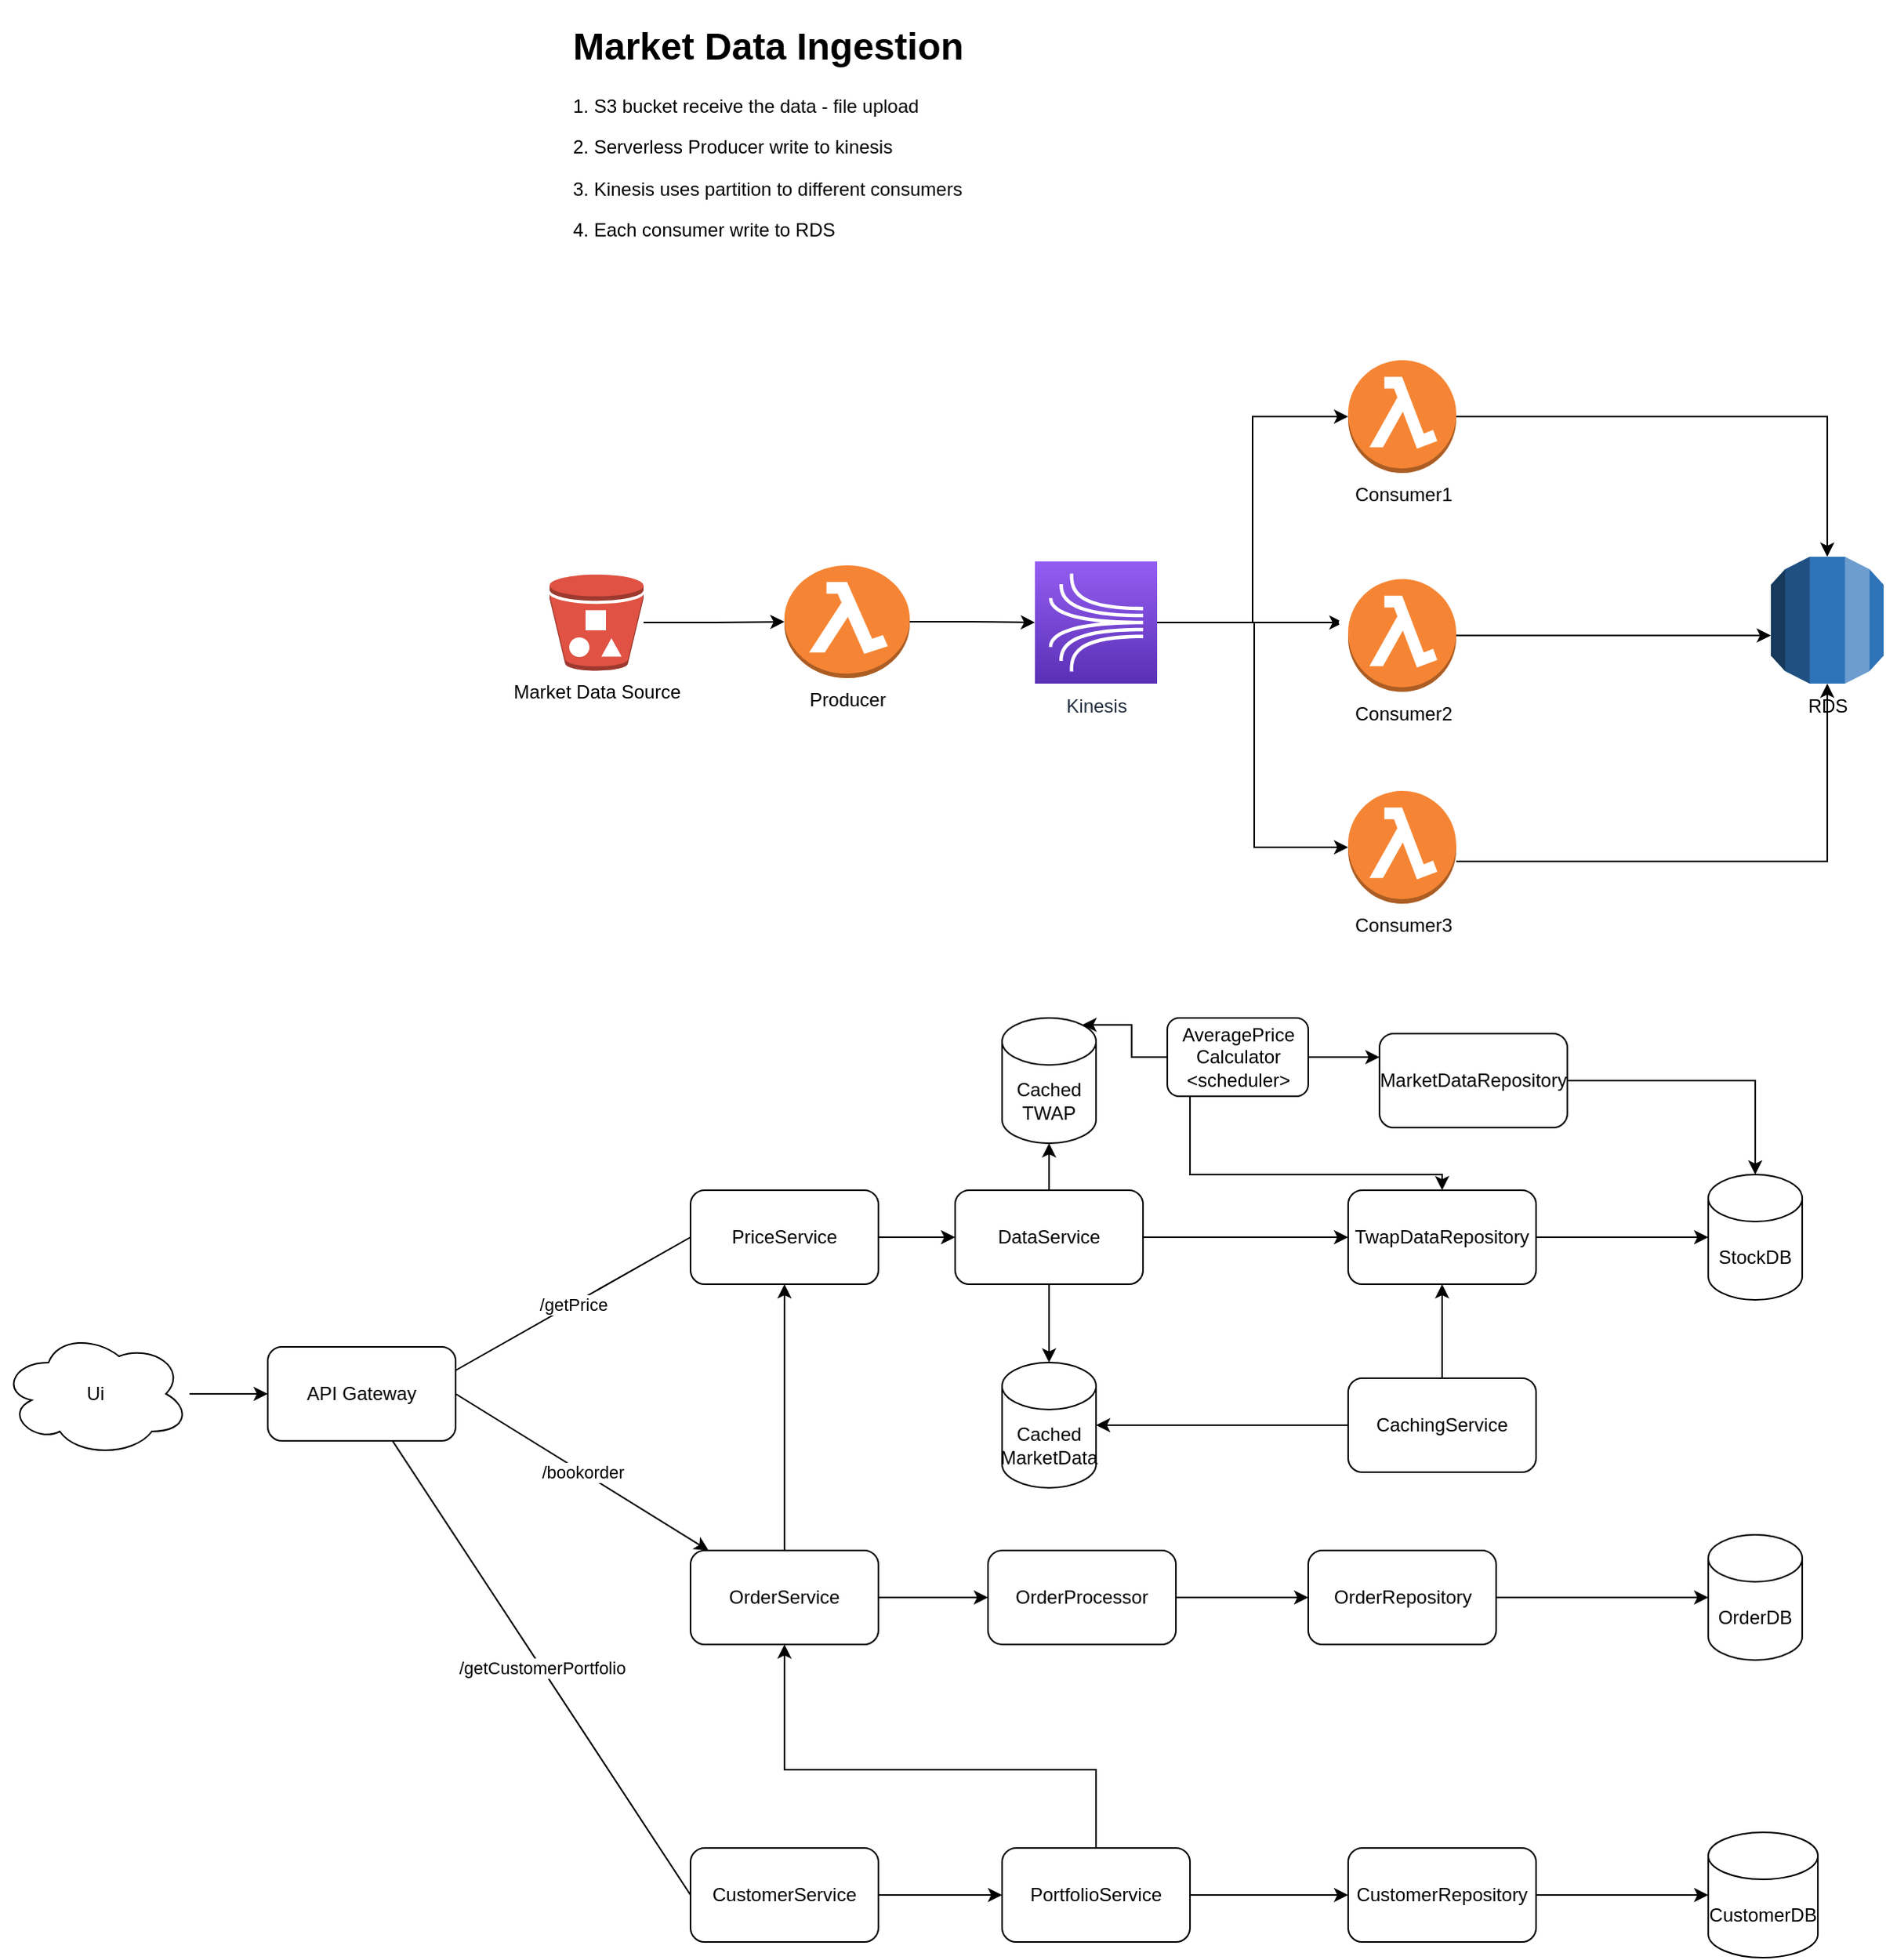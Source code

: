 <mxfile version="15.5.8" type="github">
  <diagram id="6CumLA6GRascpSRATFEl" name="Page-1">
    <mxGraphModel dx="2240" dy="712" grid="1" gridSize="10" guides="1" tooltips="1" connect="1" arrows="1" fold="1" page="1" pageScale="1" pageWidth="827" pageHeight="1169" math="0" shadow="0">
      <root>
        <mxCell id="0" />
        <mxCell id="1" parent="0" />
        <mxCell id="FRNXBc57nvbvUXJ40ujN-28" style="edgeStyle=orthogonalEdgeStyle;rounded=0;orthogonalLoop=1;jettySize=auto;html=1;" edge="1" parent="1" source="FRNXBc57nvbvUXJ40ujN-11" target="FRNXBc57nvbvUXJ40ujN-15">
          <mxGeometry relative="1" as="geometry" />
        </mxCell>
        <mxCell id="FRNXBc57nvbvUXJ40ujN-11" value="Producer" style="outlineConnect=0;dashed=0;verticalLabelPosition=bottom;verticalAlign=top;align=center;html=1;shape=mxgraph.aws3.lambda_function;fillColor=#F58534;gradientColor=none;" vertex="1" parent="1">
          <mxGeometry x="190" y="441" width="80" height="72" as="geometry" />
        </mxCell>
        <mxCell id="FRNXBc57nvbvUXJ40ujN-12" value="RDS" style="outlineConnect=0;dashed=0;verticalLabelPosition=bottom;verticalAlign=top;align=center;html=1;shape=mxgraph.aws3.rds;fillColor=#2E73B8;gradientColor=none;" vertex="1" parent="1">
          <mxGeometry x="820" y="435.5" width="72" height="81" as="geometry" />
        </mxCell>
        <mxCell id="FRNXBc57nvbvUXJ40ujN-27" style="edgeStyle=orthogonalEdgeStyle;rounded=0;orthogonalLoop=1;jettySize=auto;html=1;" edge="1" parent="1" source="FRNXBc57nvbvUXJ40ujN-13" target="FRNXBc57nvbvUXJ40ujN-11">
          <mxGeometry relative="1" as="geometry" />
        </mxCell>
        <mxCell id="FRNXBc57nvbvUXJ40ujN-13" value="Market Data Source" style="outlineConnect=0;dashed=0;verticalLabelPosition=bottom;verticalAlign=top;align=center;html=1;shape=mxgraph.aws3.bucket_with_objects;fillColor=#E05243;gradientColor=none;" vertex="1" parent="1">
          <mxGeometry x="40" y="446.75" width="60" height="61.5" as="geometry" />
        </mxCell>
        <mxCell id="FRNXBc57nvbvUXJ40ujN-20" value="" style="edgeStyle=orthogonalEdgeStyle;rounded=0;orthogonalLoop=1;jettySize=auto;html=1;" edge="1" parent="1" source="FRNXBc57nvbvUXJ40ujN-15" target="FRNXBc57nvbvUXJ40ujN-19">
          <mxGeometry relative="1" as="geometry" />
        </mxCell>
        <mxCell id="FRNXBc57nvbvUXJ40ujN-15" value="Kinesis" style="sketch=0;points=[[0,0,0],[0.25,0,0],[0.5,0,0],[0.75,0,0],[1,0,0],[0,1,0],[0.25,1,0],[0.5,1,0],[0.75,1,0],[1,1,0],[0,0.25,0],[0,0.5,0],[0,0.75,0],[1,0.25,0],[1,0.5,0],[1,0.75,0]];outlineConnect=0;fontColor=#232F3E;gradientColor=#945DF2;gradientDirection=north;fillColor=#5A30B5;strokeColor=#ffffff;dashed=0;verticalLabelPosition=bottom;verticalAlign=top;align=center;html=1;fontSize=12;fontStyle=0;aspect=fixed;shape=mxgraph.aws4.resourceIcon;resIcon=mxgraph.aws4.kinesis;" vertex="1" parent="1">
          <mxGeometry x="350" y="438.5" width="78" height="78" as="geometry" />
        </mxCell>
        <mxCell id="FRNXBc57nvbvUXJ40ujN-16" value="Consumer1" style="outlineConnect=0;dashed=0;verticalLabelPosition=bottom;verticalAlign=top;align=center;html=1;shape=mxgraph.aws3.lambda_function;fillColor=#F58534;gradientColor=none;" vertex="1" parent="1">
          <mxGeometry x="550" y="310" width="69" height="72" as="geometry" />
        </mxCell>
        <mxCell id="FRNXBc57nvbvUXJ40ujN-24" value="" style="edgeStyle=orthogonalEdgeStyle;rounded=0;orthogonalLoop=1;jettySize=auto;html=1;" edge="1" parent="1" source="FRNXBc57nvbvUXJ40ujN-17" target="FRNXBc57nvbvUXJ40ujN-12">
          <mxGeometry relative="1" as="geometry">
            <mxPoint x="740" y="520" as="targetPoint" />
            <Array as="points">
              <mxPoint x="730" y="486" />
              <mxPoint x="730" y="486" />
            </Array>
          </mxGeometry>
        </mxCell>
        <mxCell id="FRNXBc57nvbvUXJ40ujN-17" value="Consumer2" style="outlineConnect=0;dashed=0;verticalLabelPosition=bottom;verticalAlign=top;align=center;html=1;shape=mxgraph.aws3.lambda_function;fillColor=#F58534;gradientColor=none;" vertex="1" parent="1">
          <mxGeometry x="550" y="449.75" width="69" height="72" as="geometry" />
        </mxCell>
        <mxCell id="FRNXBc57nvbvUXJ40ujN-18" value="Consumer3" style="outlineConnect=0;dashed=0;verticalLabelPosition=bottom;verticalAlign=top;align=center;html=1;shape=mxgraph.aws3.lambda_function;fillColor=#F58534;gradientColor=none;" vertex="1" parent="1">
          <mxGeometry x="550" y="585" width="69" height="72" as="geometry" />
        </mxCell>
        <mxCell id="FRNXBc57nvbvUXJ40ujN-19" value="" style="shape=waypoint;sketch=0;size=6;pointerEvents=1;points=[];fillColor=#5A30B5;resizable=0;rotatable=0;perimeter=centerPerimeter;snapToPoint=1;dashed=0;fontColor=#232F3E;fontStyle=0;verticalAlign=top;strokeColor=#ffffff;gradientColor=#945DF2;gradientDirection=north;" vertex="1" parent="1">
          <mxGeometry x="527" y="457.5" width="40" height="40" as="geometry" />
        </mxCell>
        <mxCell id="FRNXBc57nvbvUXJ40ujN-21" value="" style="edgeStyle=orthogonalEdgeStyle;rounded=0;orthogonalLoop=1;jettySize=auto;html=1;entryX=0;entryY=0.5;entryDx=0;entryDy=0;entryPerimeter=0;" edge="1" parent="1" source="FRNXBc57nvbvUXJ40ujN-15" target="FRNXBc57nvbvUXJ40ujN-16">
          <mxGeometry relative="1" as="geometry">
            <mxPoint x="400" y="390" as="sourcePoint" />
            <mxPoint x="519" y="390" as="targetPoint" />
          </mxGeometry>
        </mxCell>
        <mxCell id="FRNXBc57nvbvUXJ40ujN-22" value="" style="edgeStyle=orthogonalEdgeStyle;rounded=0;orthogonalLoop=1;jettySize=auto;html=1;" edge="1" parent="1" source="FRNXBc57nvbvUXJ40ujN-15" target="FRNXBc57nvbvUXJ40ujN-18">
          <mxGeometry relative="1" as="geometry">
            <mxPoint x="438" y="487.5" as="sourcePoint" />
            <mxPoint x="560" y="356" as="targetPoint" />
            <Array as="points">
              <mxPoint x="490" y="478" />
              <mxPoint x="490" y="621" />
            </Array>
          </mxGeometry>
        </mxCell>
        <mxCell id="FRNXBc57nvbvUXJ40ujN-25" value="" style="edgeStyle=orthogonalEdgeStyle;rounded=0;orthogonalLoop=1;jettySize=auto;html=1;" edge="1" parent="1" source="FRNXBc57nvbvUXJ40ujN-16" target="FRNXBc57nvbvUXJ40ujN-12">
          <mxGeometry relative="1" as="geometry">
            <mxPoint x="626" y="345.5" as="sourcePoint" />
            <mxPoint x="827" y="345.5" as="targetPoint" />
            <Array as="points">
              <mxPoint x="856" y="346" />
            </Array>
          </mxGeometry>
        </mxCell>
        <mxCell id="FRNXBc57nvbvUXJ40ujN-26" value="" style="edgeStyle=orthogonalEdgeStyle;rounded=0;orthogonalLoop=1;jettySize=auto;html=1;" edge="1" parent="1" source="FRNXBc57nvbvUXJ40ujN-18" target="FRNXBc57nvbvUXJ40ujN-12">
          <mxGeometry relative="1" as="geometry">
            <mxPoint x="619" y="630" as="sourcePoint" />
            <mxPoint x="856" y="724.75" as="targetPoint" />
            <Array as="points">
              <mxPoint x="856" y="630" />
            </Array>
          </mxGeometry>
        </mxCell>
        <mxCell id="FRNXBc57nvbvUXJ40ujN-31" value="&lt;h1&gt;Market Data Ingestion&lt;/h1&gt;&lt;p&gt;1. S3 bucket receive the data - file upload&lt;/p&gt;&lt;p&gt;2. Serverless Producer write to kinesis&lt;/p&gt;&lt;p&gt;3. Kinesis uses partition to different consumers&lt;/p&gt;&lt;p&gt;4. Each consumer write to RDS&amp;nbsp;&lt;/p&gt;" style="text;html=1;strokeColor=none;fillColor=none;spacing=5;spacingTop=-20;whiteSpace=wrap;overflow=hidden;rounded=0;align=left;" vertex="1" parent="1">
          <mxGeometry x="50" y="90" width="270" height="190" as="geometry" />
        </mxCell>
        <mxCell id="FRNXBc57nvbvUXJ40ujN-55" style="edgeStyle=orthogonalEdgeStyle;rounded=0;orthogonalLoop=1;jettySize=auto;html=1;" edge="1" parent="1" source="FRNXBc57nvbvUXJ40ujN-77" target="FRNXBc57nvbvUXJ40ujN-53">
          <mxGeometry relative="1" as="geometry">
            <mxPoint x="220" y="860" as="sourcePoint" />
          </mxGeometry>
        </mxCell>
        <mxCell id="FRNXBc57nvbvUXJ40ujN-78" value="" style="edgeStyle=orthogonalEdgeStyle;rounded=0;orthogonalLoop=1;jettySize=auto;html=1;" edge="1" parent="1" source="FRNXBc57nvbvUXJ40ujN-33" target="FRNXBc57nvbvUXJ40ujN-77">
          <mxGeometry relative="1" as="geometry" />
        </mxCell>
        <mxCell id="FRNXBc57nvbvUXJ40ujN-33" value="PriceService" style="rounded=1;whiteSpace=wrap;html=1;align=center;" vertex="1" parent="1">
          <mxGeometry x="130" y="840" width="120" height="60" as="geometry" />
        </mxCell>
        <mxCell id="FRNXBc57nvbvUXJ40ujN-34" value="StockDB" style="shape=cylinder3;whiteSpace=wrap;html=1;boundedLbl=1;backgroundOutline=1;size=15;align=center;" vertex="1" parent="1">
          <mxGeometry x="780" y="830" width="60" height="80" as="geometry" />
        </mxCell>
        <mxCell id="FRNXBc57nvbvUXJ40ujN-60" style="edgeStyle=orthogonalEdgeStyle;rounded=0;orthogonalLoop=1;jettySize=auto;html=1;" edge="1" parent="1" source="FRNXBc57nvbvUXJ40ujN-36" target="FRNXBc57nvbvUXJ40ujN-34">
          <mxGeometry relative="1" as="geometry" />
        </mxCell>
        <mxCell id="FRNXBc57nvbvUXJ40ujN-36" value="MarketDataRepository" style="rounded=1;whiteSpace=wrap;html=1;align=center;" vertex="1" parent="1">
          <mxGeometry x="570" y="740" width="120" height="60" as="geometry" />
        </mxCell>
        <mxCell id="FRNXBc57nvbvUXJ40ujN-73" style="edgeStyle=orthogonalEdgeStyle;rounded=0;orthogonalLoop=1;jettySize=auto;html=1;" edge="1" parent="1" source="FRNXBc57nvbvUXJ40ujN-37" target="FRNXBc57nvbvUXJ40ujN-33">
          <mxGeometry relative="1" as="geometry" />
        </mxCell>
        <mxCell id="FRNXBc57nvbvUXJ40ujN-75" value="" style="edgeStyle=orthogonalEdgeStyle;rounded=0;orthogonalLoop=1;jettySize=auto;html=1;" edge="1" parent="1" source="FRNXBc57nvbvUXJ40ujN-37" target="FRNXBc57nvbvUXJ40ujN-74">
          <mxGeometry relative="1" as="geometry" />
        </mxCell>
        <mxCell id="FRNXBc57nvbvUXJ40ujN-37" value="OrderService" style="rounded=1;whiteSpace=wrap;html=1;align=center;" vertex="1" parent="1">
          <mxGeometry x="130" y="1070" width="120" height="60" as="geometry" />
        </mxCell>
        <mxCell id="FRNXBc57nvbvUXJ40ujN-70" style="edgeStyle=orthogonalEdgeStyle;rounded=0;orthogonalLoop=1;jettySize=auto;html=1;entryX=0;entryY=0.5;entryDx=0;entryDy=0;entryPerimeter=0;" edge="1" parent="1" source="FRNXBc57nvbvUXJ40ujN-38" target="FRNXBc57nvbvUXJ40ujN-68">
          <mxGeometry relative="1" as="geometry" />
        </mxCell>
        <mxCell id="FRNXBc57nvbvUXJ40ujN-38" value="OrderRepository" style="rounded=1;whiteSpace=wrap;html=1;align=center;" vertex="1" parent="1">
          <mxGeometry x="524.5" y="1070" width="120" height="60" as="geometry" />
        </mxCell>
        <mxCell id="FRNXBc57nvbvUXJ40ujN-39" value="/getPrice" style="endArrow=none;html=1;rounded=0;entryX=0;entryY=0.5;entryDx=0;entryDy=0;exitX=1;exitY=0.25;exitDx=0;exitDy=0;" edge="1" parent="1" source="FRNXBc57nvbvUXJ40ujN-51" target="FRNXBc57nvbvUXJ40ujN-33">
          <mxGeometry width="50" height="50" relative="1" as="geometry">
            <mxPoint x="-61" y="860" as="sourcePoint" />
            <mxPoint x="99" y="860" as="targetPoint" />
          </mxGeometry>
        </mxCell>
        <mxCell id="FRNXBc57nvbvUXJ40ujN-40" value="/bookorder" style="endArrow=classic;html=1;rounded=0;exitX=1;exitY=0.5;exitDx=0;exitDy=0;" edge="1" parent="1" source="FRNXBc57nvbvUXJ40ujN-51" target="FRNXBc57nvbvUXJ40ujN-37">
          <mxGeometry width="50" height="50" relative="1" as="geometry">
            <mxPoint x="-100" y="1010" as="sourcePoint" />
            <mxPoint x="-20" y="940" as="targetPoint" />
          </mxGeometry>
        </mxCell>
        <mxCell id="FRNXBc57nvbvUXJ40ujN-61" style="edgeStyle=orthogonalEdgeStyle;rounded=0;orthogonalLoop=1;jettySize=auto;html=1;entryX=0;entryY=0.5;entryDx=0;entryDy=0;entryPerimeter=0;" edge="1" parent="1" source="FRNXBc57nvbvUXJ40ujN-43" target="FRNXBc57nvbvUXJ40ujN-34">
          <mxGeometry relative="1" as="geometry" />
        </mxCell>
        <mxCell id="FRNXBc57nvbvUXJ40ujN-43" value="TwapDataRepository" style="rounded=1;whiteSpace=wrap;html=1;align=center;" vertex="1" parent="1">
          <mxGeometry x="550" y="840" width="120" height="60" as="geometry" />
        </mxCell>
        <mxCell id="FRNXBc57nvbvUXJ40ujN-52" value="" style="edgeStyle=orthogonalEdgeStyle;rounded=0;orthogonalLoop=1;jettySize=auto;html=1;" edge="1" parent="1" source="FRNXBc57nvbvUXJ40ujN-46" target="FRNXBc57nvbvUXJ40ujN-51">
          <mxGeometry relative="1" as="geometry" />
        </mxCell>
        <mxCell id="FRNXBc57nvbvUXJ40ujN-46" value="Ui" style="ellipse;shape=cloud;whiteSpace=wrap;html=1;align=center;" vertex="1" parent="1">
          <mxGeometry x="-310" y="930" width="120" height="80" as="geometry" />
        </mxCell>
        <mxCell id="FRNXBc57nvbvUXJ40ujN-51" value="API Gateway" style="rounded=1;whiteSpace=wrap;html=1;align=center;" vertex="1" parent="1">
          <mxGeometry x="-140" y="940" width="120" height="60" as="geometry" />
        </mxCell>
        <mxCell id="FRNXBc57nvbvUXJ40ujN-53" value="Cached&lt;br&gt;MarketData" style="shape=cylinder3;whiteSpace=wrap;html=1;boundedLbl=1;backgroundOutline=1;size=15;align=center;" vertex="1" parent="1">
          <mxGeometry x="329" y="950" width="60" height="80" as="geometry" />
        </mxCell>
        <mxCell id="FRNXBc57nvbvUXJ40ujN-56" style="edgeStyle=orthogonalEdgeStyle;rounded=0;orthogonalLoop=1;jettySize=auto;html=1;" edge="1" parent="1" source="FRNXBc57nvbvUXJ40ujN-54" target="FRNXBc57nvbvUXJ40ujN-53">
          <mxGeometry relative="1" as="geometry" />
        </mxCell>
        <mxCell id="FRNXBc57nvbvUXJ40ujN-57" style="edgeStyle=orthogonalEdgeStyle;rounded=0;orthogonalLoop=1;jettySize=auto;html=1;" edge="1" parent="1" source="FRNXBc57nvbvUXJ40ujN-54" target="FRNXBc57nvbvUXJ40ujN-43">
          <mxGeometry relative="1" as="geometry" />
        </mxCell>
        <mxCell id="FRNXBc57nvbvUXJ40ujN-54" value="CachingService" style="rounded=1;whiteSpace=wrap;html=1;align=center;" vertex="1" parent="1">
          <mxGeometry x="550" y="960" width="120" height="60" as="geometry" />
        </mxCell>
        <mxCell id="FRNXBc57nvbvUXJ40ujN-62" value="Cached&lt;br&gt;TWAP" style="shape=cylinder3;whiteSpace=wrap;html=1;boundedLbl=1;backgroundOutline=1;size=15;align=center;" vertex="1" parent="1">
          <mxGeometry x="329" y="730" width="60" height="80" as="geometry" />
        </mxCell>
        <mxCell id="FRNXBc57nvbvUXJ40ujN-65" style="edgeStyle=orthogonalEdgeStyle;rounded=0;orthogonalLoop=1;jettySize=auto;html=1;entryX=0;entryY=0.25;entryDx=0;entryDy=0;" edge="1" parent="1" source="FRNXBc57nvbvUXJ40ujN-64" target="FRNXBc57nvbvUXJ40ujN-36">
          <mxGeometry relative="1" as="geometry" />
        </mxCell>
        <mxCell id="FRNXBc57nvbvUXJ40ujN-66" style="edgeStyle=orthogonalEdgeStyle;rounded=0;orthogonalLoop=1;jettySize=auto;html=1;" edge="1" parent="1" source="FRNXBc57nvbvUXJ40ujN-64" target="FRNXBc57nvbvUXJ40ujN-43">
          <mxGeometry relative="1" as="geometry">
            <Array as="points">
              <mxPoint x="449" y="830" />
              <mxPoint x="610" y="830" />
            </Array>
          </mxGeometry>
        </mxCell>
        <mxCell id="FRNXBc57nvbvUXJ40ujN-67" style="edgeStyle=orthogonalEdgeStyle;rounded=0;orthogonalLoop=1;jettySize=auto;html=1;entryX=0.855;entryY=0;entryDx=0;entryDy=4.35;entryPerimeter=0;" edge="1" parent="1" source="FRNXBc57nvbvUXJ40ujN-64" target="FRNXBc57nvbvUXJ40ujN-62">
          <mxGeometry relative="1" as="geometry" />
        </mxCell>
        <mxCell id="FRNXBc57nvbvUXJ40ujN-64" value="AveragePrice&lt;br&gt;Calculator&lt;br&gt;&amp;lt;scheduler&amp;gt;" style="rounded=1;whiteSpace=wrap;html=1;align=center;" vertex="1" parent="1">
          <mxGeometry x="434.5" y="730" width="90" height="50" as="geometry" />
        </mxCell>
        <mxCell id="FRNXBc57nvbvUXJ40ujN-68" value="OrderDB" style="shape=cylinder3;whiteSpace=wrap;html=1;boundedLbl=1;backgroundOutline=1;size=15;align=center;" vertex="1" parent="1">
          <mxGeometry x="780" y="1060" width="60" height="80" as="geometry" />
        </mxCell>
        <mxCell id="FRNXBc57nvbvUXJ40ujN-76" value="" style="edgeStyle=orthogonalEdgeStyle;rounded=0;orthogonalLoop=1;jettySize=auto;html=1;" edge="1" parent="1" source="FRNXBc57nvbvUXJ40ujN-74" target="FRNXBc57nvbvUXJ40ujN-38">
          <mxGeometry relative="1" as="geometry" />
        </mxCell>
        <mxCell id="FRNXBc57nvbvUXJ40ujN-74" value="OrderProcessor" style="rounded=1;whiteSpace=wrap;html=1;align=center;" vertex="1" parent="1">
          <mxGeometry x="320" y="1070" width="120" height="60" as="geometry" />
        </mxCell>
        <mxCell id="FRNXBc57nvbvUXJ40ujN-79" value="" style="edgeStyle=orthogonalEdgeStyle;rounded=0;orthogonalLoop=1;jettySize=auto;html=1;" edge="1" parent="1" source="FRNXBc57nvbvUXJ40ujN-77" target="FRNXBc57nvbvUXJ40ujN-62">
          <mxGeometry relative="1" as="geometry" />
        </mxCell>
        <mxCell id="FRNXBc57nvbvUXJ40ujN-80" style="edgeStyle=orthogonalEdgeStyle;rounded=0;orthogonalLoop=1;jettySize=auto;html=1;" edge="1" parent="1" source="FRNXBc57nvbvUXJ40ujN-77" target="FRNXBc57nvbvUXJ40ujN-43">
          <mxGeometry relative="1" as="geometry" />
        </mxCell>
        <mxCell id="FRNXBc57nvbvUXJ40ujN-77" value="DataService" style="rounded=1;whiteSpace=wrap;html=1;align=center;" vertex="1" parent="1">
          <mxGeometry x="299" y="840" width="120" height="60" as="geometry" />
        </mxCell>
        <mxCell id="FRNXBc57nvbvUXJ40ujN-81" value="CustomerDB" style="shape=cylinder3;whiteSpace=wrap;html=1;boundedLbl=1;backgroundOutline=1;size=15;align=center;" vertex="1" parent="1">
          <mxGeometry x="780" y="1250" width="70" height="80" as="geometry" />
        </mxCell>
        <mxCell id="FRNXBc57nvbvUXJ40ujN-85" style="edgeStyle=orthogonalEdgeStyle;rounded=0;orthogonalLoop=1;jettySize=auto;html=1;entryX=0;entryY=0.5;entryDx=0;entryDy=0;" edge="1" parent="1" source="FRNXBc57nvbvUXJ40ujN-82" target="FRNXBc57nvbvUXJ40ujN-84">
          <mxGeometry relative="1" as="geometry" />
        </mxCell>
        <mxCell id="FRNXBc57nvbvUXJ40ujN-82" value="CustomerService" style="rounded=1;whiteSpace=wrap;html=1;align=center;" vertex="1" parent="1">
          <mxGeometry x="130" y="1260" width="120" height="60" as="geometry" />
        </mxCell>
        <mxCell id="FRNXBc57nvbvUXJ40ujN-83" value="/getCustomerPortfolio" style="endArrow=none;html=1;rounded=0;entryX=0;entryY=0.5;entryDx=0;entryDy=0;" edge="1" parent="1" source="FRNXBc57nvbvUXJ40ujN-51" target="FRNXBc57nvbvUXJ40ujN-82">
          <mxGeometry width="50" height="50" relative="1" as="geometry">
            <mxPoint x="-80" y="1245" as="sourcePoint" />
            <mxPoint x="70" y="1160" as="targetPoint" />
          </mxGeometry>
        </mxCell>
        <mxCell id="FRNXBc57nvbvUXJ40ujN-86" style="edgeStyle=orthogonalEdgeStyle;rounded=0;orthogonalLoop=1;jettySize=auto;html=1;" edge="1" parent="1" source="FRNXBc57nvbvUXJ40ujN-84" target="FRNXBc57nvbvUXJ40ujN-37">
          <mxGeometry relative="1" as="geometry">
            <Array as="points">
              <mxPoint x="389" y="1210" />
              <mxPoint x="190" y="1210" />
            </Array>
          </mxGeometry>
        </mxCell>
        <mxCell id="FRNXBc57nvbvUXJ40ujN-88" style="edgeStyle=orthogonalEdgeStyle;rounded=0;orthogonalLoop=1;jettySize=auto;html=1;" edge="1" parent="1" source="FRNXBc57nvbvUXJ40ujN-84">
          <mxGeometry relative="1" as="geometry">
            <mxPoint x="550" y="1290" as="targetPoint" />
          </mxGeometry>
        </mxCell>
        <mxCell id="FRNXBc57nvbvUXJ40ujN-84" value="PortfolioService" style="rounded=1;whiteSpace=wrap;html=1;align=center;" vertex="1" parent="1">
          <mxGeometry x="329" y="1260" width="120" height="60" as="geometry" />
        </mxCell>
        <mxCell id="FRNXBc57nvbvUXJ40ujN-90" value="" style="edgeStyle=orthogonalEdgeStyle;rounded=0;orthogonalLoop=1;jettySize=auto;html=1;" edge="1" parent="1" source="FRNXBc57nvbvUXJ40ujN-89" target="FRNXBc57nvbvUXJ40ujN-81">
          <mxGeometry relative="1" as="geometry" />
        </mxCell>
        <mxCell id="FRNXBc57nvbvUXJ40ujN-89" value="CustomerRepository" style="rounded=1;whiteSpace=wrap;html=1;align=center;" vertex="1" parent="1">
          <mxGeometry x="550" y="1260" width="120" height="60" as="geometry" />
        </mxCell>
      </root>
    </mxGraphModel>
  </diagram>
</mxfile>

